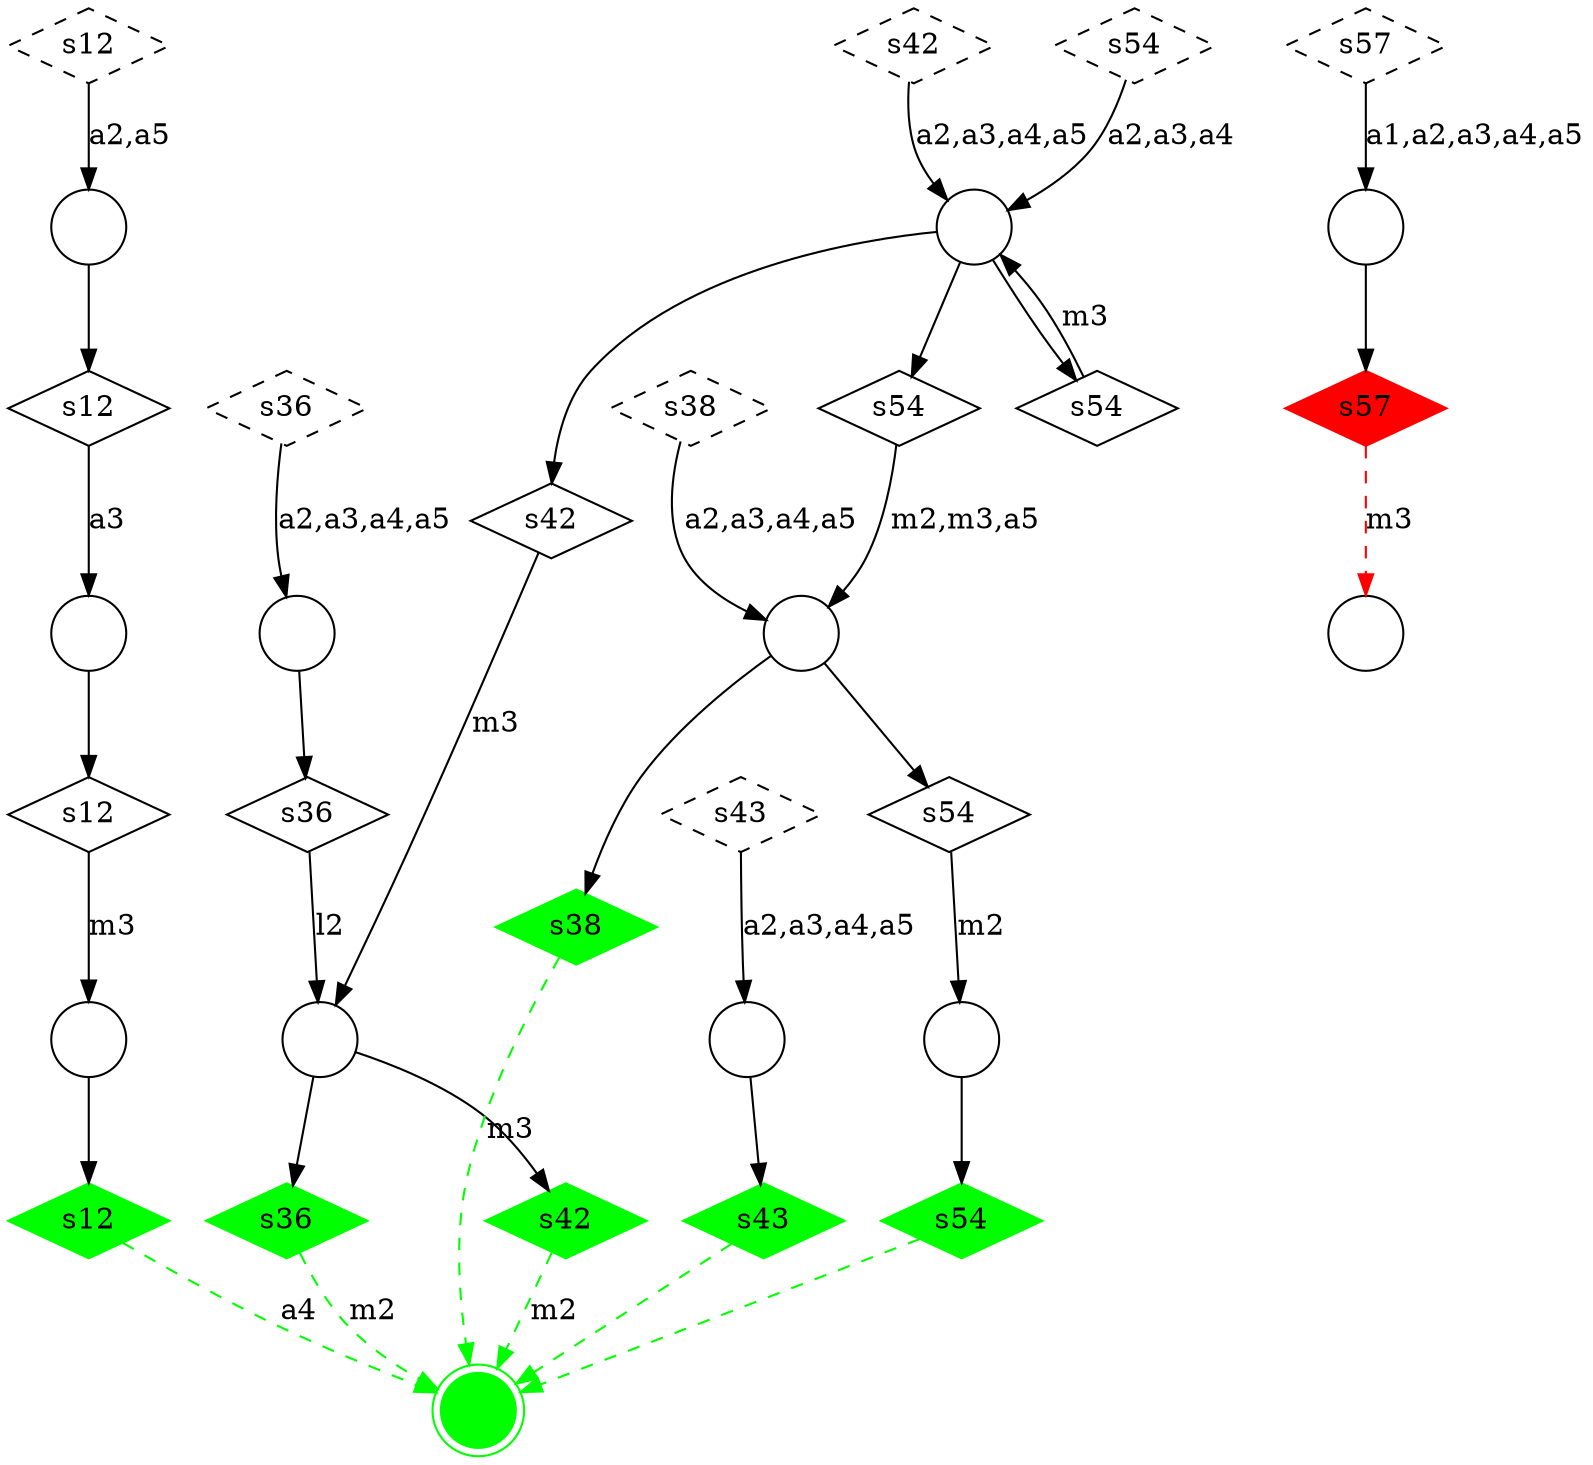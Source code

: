 digraph G {
  m9 [shape=circle,  label=""];
  m8 [shape=circle,  label=""];
  m6 [shape=circle,  label=""];
  m10 [shape=circle,  label=""];
  m0 [shape=circle,  label=""];
  m2 [shape=circle,  label=""];
  m3 [shape=circle,  label=""];
  m1 [shape=circle,  label=""];
  m4 [shape=circle,  label=""];
  m11 [shape=circle,  label=""];
  m7 [shape=circle,  label=""];
  m5 [shape=doublecircle, color = "green", style = "filled", label=""];
  u_s12_0 [shape=diamond, style = "dashed", label="s12"];
  u_s12_1 [shape=diamond,  label="s12"];
  u_s12_2 [shape=diamond,  label="s12"];
  u_s12_3 [shape=diamond, color = "green", style = "filled", label="s12"];
  u_s36_0 [shape=diamond, style = "dashed", label="s36"];
  u_s36_1 [shape=diamond,  label="s36"];
  u_s36_2 [shape=diamond, color = "green", style = "filled", label="s36"];
  u_s38_0 [shape=diamond, style = "dashed", label="s38"];
  u_s38_1 [shape=diamond, color = "green", style = "filled", label="s38"];
  u_s42_0 [shape=diamond, style = "dashed", label="s42"];
  u_s42_1 [shape=diamond,  label="s42"];
  u_s42_2 [shape=diamond, color = "green", style = "filled", label="s42"];
  u_s43_0 [shape=diamond, style = "dashed", label="s43"];
  u_s43_1 [shape=diamond, color = "green", style = "filled", label="s43"];
  u_s54_0 [shape=diamond, style = "dashed", label="s54"];
  u_s54_1 [shape=diamond,  label="s54"];
  u_s54_2 [shape=diamond,  label="s54"];
  u_s54_3 [shape=diamond,  label="s54"];
  u_s54_4 [shape=diamond, color = "green", style = "filled", label="s54"];
  u_s57_0 [shape=diamond, style = "dashed", label="s57"];
  u_s57_1 [shape=diamond, color = "red", style = "filled", label="s57"];
  u_s12_0 -> m2 [label="a2,a5" ];
  m2 -> u_s12_1 [label="" ];
  u_s12_1 -> m8 [label="a3" ];
  m8 -> u_s12_2 [label="" ];
  u_s12_2 -> m3 [label="m3" ];
  m3 -> u_s12_3 [label="" ];
  u_s12_3 -> m5 [label="a4" , color = "green", style = "dashed"];
  u_s36_0 -> m4 [label="a2,a3,a4,a5" ];
  m4 -> u_s36_1 [label="" ];
  u_s36_1 -> m0 [label="l2" ];
  m0 -> u_s36_2 [label="" ];
  u_s36_2 -> m5 [label="m2" , color = "green", style = "dashed"];
  u_s38_0 -> m6 [label="a2,a3,a4,a5" ];
  m6 -> u_s38_1 [label="" ];
  u_s38_1 -> m5 [label="m3" , color = "green", style = "dashed"];
  u_s42_0 -> m10 [label="a2,a3,a4,a5" ];
  m10 -> u_s42_1 [label="" ];
  u_s42_1 -> m0 [label="m3" ];
  m0 -> u_s42_2 [label="" ];
  u_s42_2 -> m5 [label="m2" , color = "green", style = "dashed"];
  u_s43_0 -> m11 [label="a2,a3,a4,a5" ];
  m11 -> u_s43_1 [label="" ];
  u_s43_1 -> m5 [label="" , color = "green", style = "dashed"];
  u_s54_0 -> m10 [label="a2,a3,a4" ];
  m10 -> u_s54_1 [label="" ];
  u_s54_1 -> m10 [label="m3" ];
  m10 -> u_s54_2 [label="" ];
  u_s54_2 -> m6 [label="m2,m3,a5" ];
  m6 -> u_s54_3 [label="" ];
  u_s54_3 -> m9 [label="m2" ];
  m9 -> u_s54_4 [label="" ];
  u_s54_4 -> m5 [label="" , color = "green", style = "dashed"];
  u_s57_0 -> m1 [label="a1,a2,a3,a4,a5" ];
  m1 -> u_s57_1 [label="" ];
  u_s57_1 -> m7 [label="m3" , color = "red", style = "dashed"];
}
